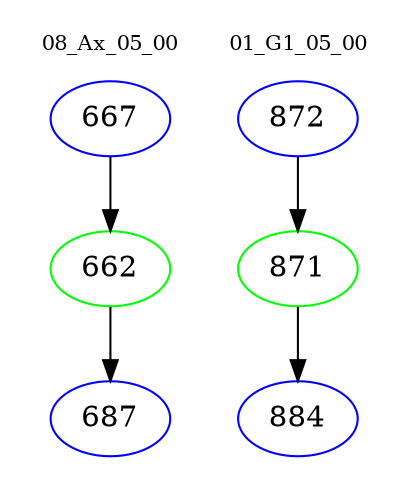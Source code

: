 digraph{
subgraph cluster_0 {
color = white
label = "08_Ax_05_00";
fontsize=10;
T0_667 [label="667", color="blue"]
T0_667 -> T0_662 [color="black"]
T0_662 [label="662", color="green"]
T0_662 -> T0_687 [color="black"]
T0_687 [label="687", color="blue"]
}
subgraph cluster_1 {
color = white
label = "01_G1_05_00";
fontsize=10;
T1_872 [label="872", color="blue"]
T1_872 -> T1_871 [color="black"]
T1_871 [label="871", color="green"]
T1_871 -> T1_884 [color="black"]
T1_884 [label="884", color="blue"]
}
}
